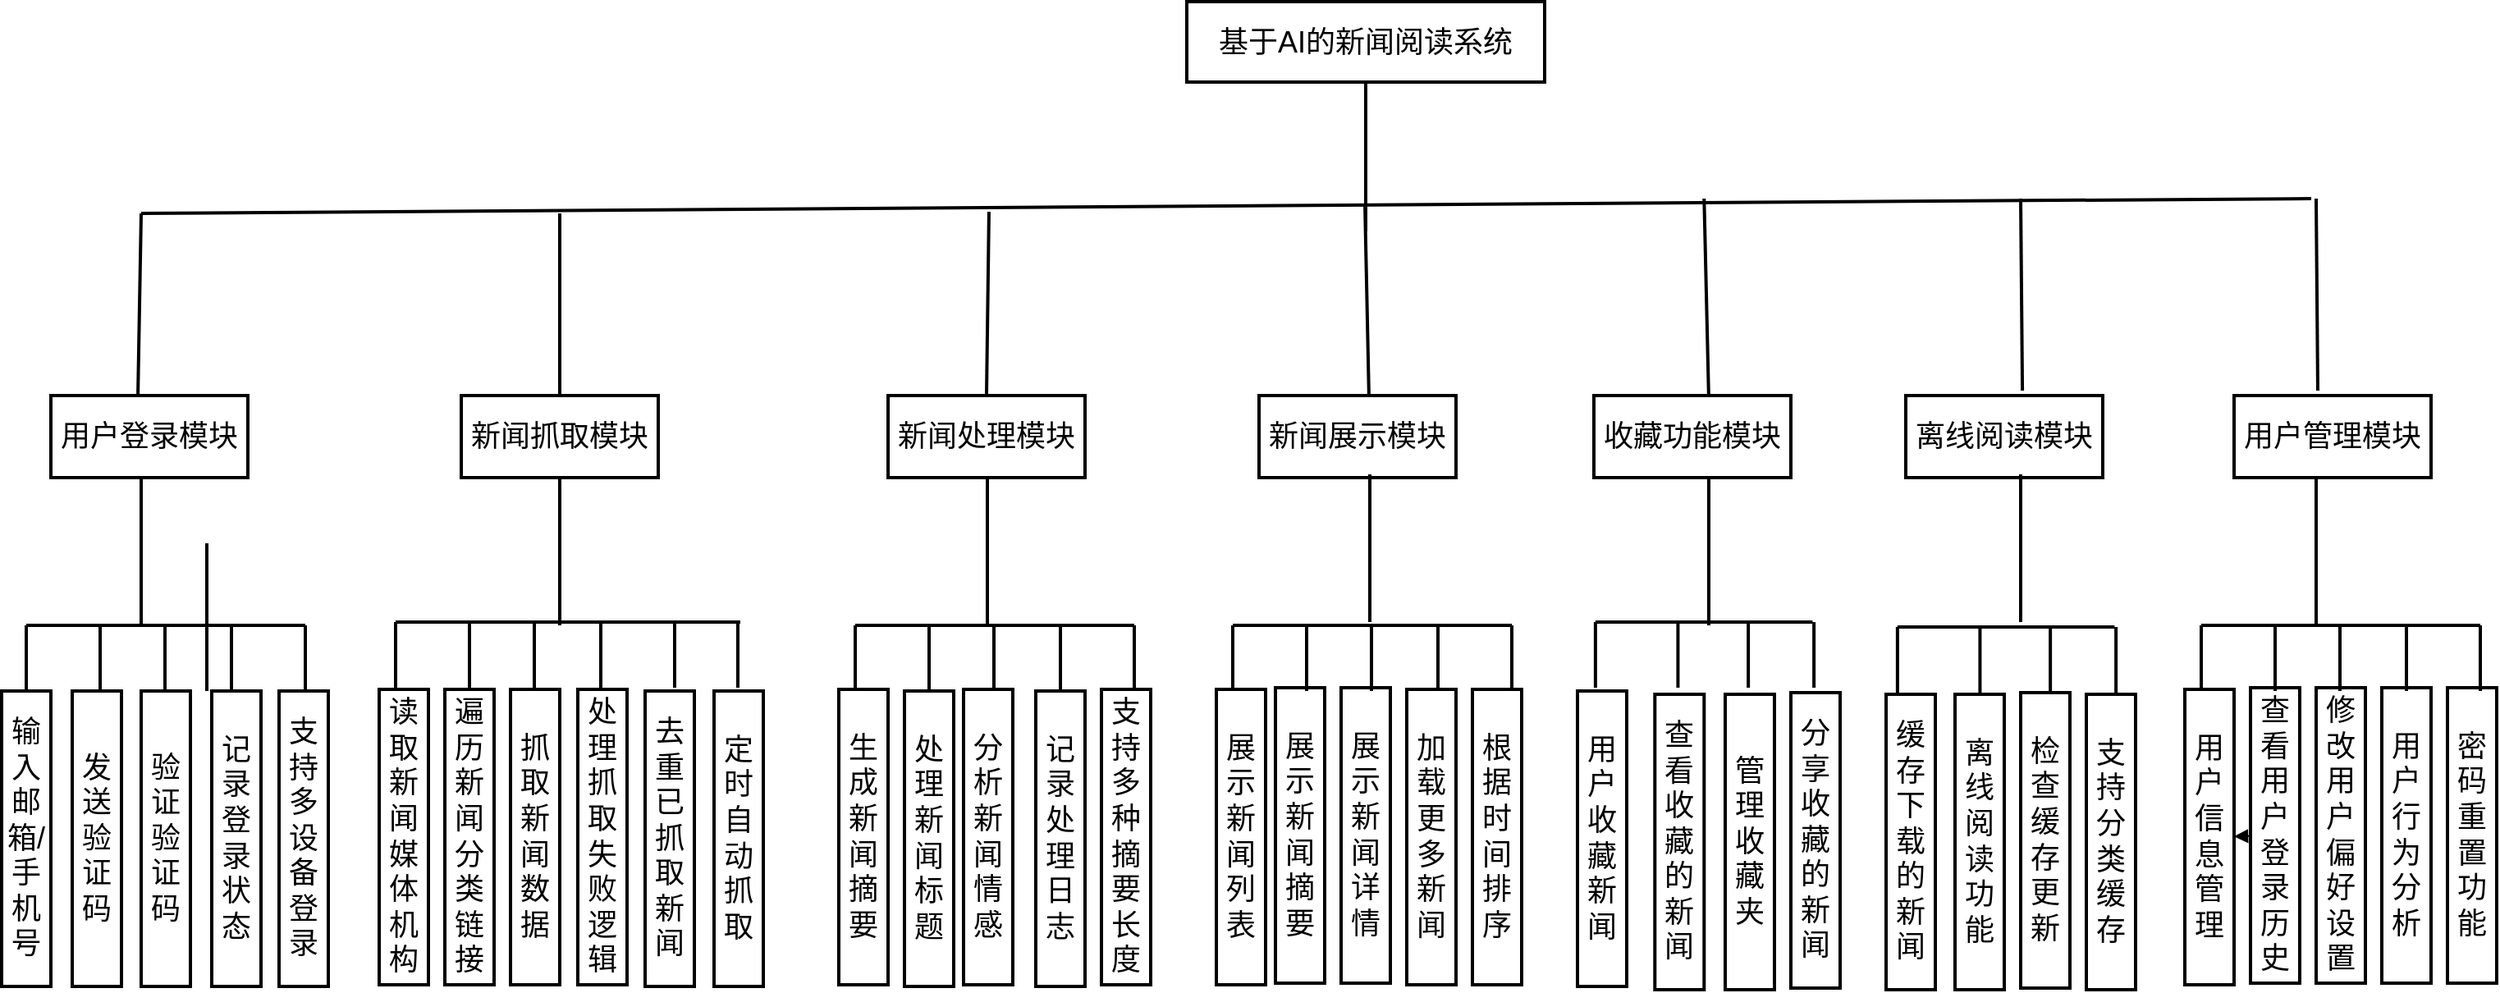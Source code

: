 <mxfile version="24.8.1">
  <diagram name="第 1 页" id="43VYzlZSkX1IuaWU_49L">
    <mxGraphModel dx="224" dy="786" grid="1" gridSize="10" guides="1" tooltips="1" connect="1" arrows="1" fold="1" page="1" pageScale="1" pageWidth="827" pageHeight="1169" math="0" shadow="0">
      <root>
        <mxCell id="0" />
        <mxCell id="1" parent="0" />
        <mxCell id="DM5w8q3Z3NjIa76FlsDQ-416" value="用户登录模块" style="whiteSpace=wrap;strokeWidth=2;fontSize=18;" vertex="1" parent="1">
          <mxGeometry x="920" y="400" width="120" height="50" as="geometry" />
        </mxCell>
        <mxCell id="DM5w8q3Z3NjIa76FlsDQ-417" value="新闻抓取模块" style="whiteSpace=wrap;strokeWidth=2;fontSize=18;" vertex="1" parent="1">
          <mxGeometry x="1170" y="400" width="120" height="50" as="geometry" />
        </mxCell>
        <mxCell id="DM5w8q3Z3NjIa76FlsDQ-418" value="新闻处理模块" style="whiteSpace=wrap;strokeWidth=2;fontSize=18;" vertex="1" parent="1">
          <mxGeometry x="1430" y="400" width="120" height="50" as="geometry" />
        </mxCell>
        <mxCell id="DM5w8q3Z3NjIa76FlsDQ-419" value="新闻展示模块" style="whiteSpace=wrap;strokeWidth=2;fontSize=18;" vertex="1" parent="1">
          <mxGeometry x="1656" y="400" width="120" height="50" as="geometry" />
        </mxCell>
        <mxCell id="DM5w8q3Z3NjIa76FlsDQ-420" value="收藏功能模块" style="whiteSpace=wrap;strokeWidth=2;fontSize=18;" vertex="1" parent="1">
          <mxGeometry x="1860" y="400" width="120" height="50" as="geometry" />
        </mxCell>
        <mxCell id="DM5w8q3Z3NjIa76FlsDQ-421" value="离线阅读模块" style="whiteSpace=wrap;strokeWidth=2;fontSize=18;" vertex="1" parent="1">
          <mxGeometry x="2050.0" y="400" width="120" height="50" as="geometry" />
        </mxCell>
        <mxCell id="DM5w8q3Z3NjIa76FlsDQ-422" value="用户管理模块" style="whiteSpace=wrap;strokeWidth=2;fontSize=18;" vertex="1" parent="1">
          <mxGeometry x="2250.0" y="400" width="120" height="50" as="geometry" />
        </mxCell>
        <mxCell id="DM5w8q3Z3NjIa76FlsDQ-423" value="输入邮箱/手机号" style="whiteSpace=wrap;strokeWidth=2;fontSize=18;" vertex="1" parent="1">
          <mxGeometry x="890" y="580" width="30" height="180" as="geometry" />
        </mxCell>
        <mxCell id="DM5w8q3Z3NjIa76FlsDQ-424" value="发送验证码" style="whiteSpace=wrap;strokeWidth=2;fontSize=18;" vertex="1" parent="1">
          <mxGeometry x="933" y="580" width="30" height="180" as="geometry" />
        </mxCell>
        <mxCell id="DM5w8q3Z3NjIa76FlsDQ-425" value="验证验证码" style="whiteSpace=wrap;strokeWidth=2;fontSize=18;" vertex="1" parent="1">
          <mxGeometry x="975" y="580" width="30" height="180" as="geometry" />
        </mxCell>
        <mxCell id="DM5w8q3Z3NjIa76FlsDQ-426" value="记录登录状态" style="whiteSpace=wrap;strokeWidth=2;fontSize=18;" vertex="1" parent="1">
          <mxGeometry x="1018" y="580" width="30" height="180" as="geometry" />
        </mxCell>
        <mxCell id="DM5w8q3Z3NjIa76FlsDQ-427" value="支持多设备登录" style="whiteSpace=wrap;strokeWidth=2;fontSize=18;" vertex="1" parent="1">
          <mxGeometry x="1059" y="580" width="30" height="180" as="geometry" />
        </mxCell>
        <mxCell id="DM5w8q3Z3NjIa76FlsDQ-428" value="读取新闻媒体机构" style="whiteSpace=wrap;strokeWidth=2;fontSize=18;" vertex="1" parent="1">
          <mxGeometry x="1120" y="579" width="30" height="180" as="geometry" />
        </mxCell>
        <mxCell id="DM5w8q3Z3NjIa76FlsDQ-429" value="遍历新闻分类链接" style="whiteSpace=wrap;strokeWidth=2;fontSize=18;" vertex="1" parent="1">
          <mxGeometry x="1160" y="579" width="30" height="180" as="geometry" />
        </mxCell>
        <mxCell id="DM5w8q3Z3NjIa76FlsDQ-430" value="抓取新闻数据" style="whiteSpace=wrap;strokeWidth=2;fontSize=18;" vertex="1" parent="1">
          <mxGeometry x="1200" y="579" width="30" height="180" as="geometry" />
        </mxCell>
        <mxCell id="DM5w8q3Z3NjIa76FlsDQ-431" value="处理抓取失败逻辑" style="whiteSpace=wrap;strokeWidth=2;fontSize=18;" vertex="1" parent="1">
          <mxGeometry x="1241" y="579" width="30" height="180" as="geometry" />
        </mxCell>
        <mxCell id="DM5w8q3Z3NjIa76FlsDQ-432" value="去重已抓取新闻" style="whiteSpace=wrap;strokeWidth=2;fontSize=18;" vertex="1" parent="1">
          <mxGeometry x="1282" y="580" width="30" height="180" as="geometry" />
        </mxCell>
        <mxCell id="DM5w8q3Z3NjIa76FlsDQ-433" value="定时自动抓取" style="whiteSpace=wrap;strokeWidth=2;fontSize=18;" vertex="1" parent="1">
          <mxGeometry x="1324" y="580" width="30" height="180" as="geometry" />
        </mxCell>
        <mxCell id="DM5w8q3Z3NjIa76FlsDQ-434" value="生成新闻摘要" style="whiteSpace=wrap;strokeWidth=2;fontSize=18;" vertex="1" parent="1">
          <mxGeometry x="1400" y="579" width="30" height="180" as="geometry" />
        </mxCell>
        <mxCell id="DM5w8q3Z3NjIa76FlsDQ-435" value="处理新闻标题" style="whiteSpace=wrap;strokeWidth=2;fontSize=18;" vertex="1" parent="1">
          <mxGeometry x="1440" y="580" width="30" height="180" as="geometry" />
        </mxCell>
        <mxCell id="DM5w8q3Z3NjIa76FlsDQ-436" value="分析新闻情感" style="whiteSpace=wrap;strokeWidth=2;fontSize=18;" vertex="1" parent="1">
          <mxGeometry x="1476" y="579" width="30" height="180" as="geometry" />
        </mxCell>
        <mxCell id="DM5w8q3Z3NjIa76FlsDQ-437" value="记录处理日志" style="whiteSpace=wrap;strokeWidth=2;fontSize=18;" vertex="1" parent="1">
          <mxGeometry x="1520" y="580" width="30" height="180" as="geometry" />
        </mxCell>
        <mxCell id="DM5w8q3Z3NjIa76FlsDQ-438" value="支持多种摘要长度" style="whiteSpace=wrap;strokeWidth=2;fontSize=18;" vertex="1" parent="1">
          <mxGeometry x="1560" y="579" width="30" height="180" as="geometry" />
        </mxCell>
        <mxCell id="DM5w8q3Z3NjIa76FlsDQ-439" value="展示新闻列表" style="whiteSpace=wrap;strokeWidth=2;fontSize=18;" vertex="1" parent="1">
          <mxGeometry x="1630" y="579" width="30" height="180" as="geometry" />
        </mxCell>
        <mxCell id="DM5w8q3Z3NjIa76FlsDQ-440" value="展示新闻摘要" style="whiteSpace=wrap;strokeWidth=2;fontSize=18;" vertex="1" parent="1">
          <mxGeometry x="1666" y="578" width="30" height="180" as="geometry" />
        </mxCell>
        <mxCell id="DM5w8q3Z3NjIa76FlsDQ-441" value="展示新闻详情" style="whiteSpace=wrap;strokeWidth=2;fontSize=18;" vertex="1" parent="1">
          <mxGeometry x="1706" y="578" width="30" height="180" as="geometry" />
        </mxCell>
        <mxCell id="DM5w8q3Z3NjIa76FlsDQ-442" value="加载更多新闻" style="whiteSpace=wrap;strokeWidth=2;fontSize=18;" vertex="1" parent="1">
          <mxGeometry x="1746" y="579" width="30" height="180" as="geometry" />
        </mxCell>
        <mxCell id="DM5w8q3Z3NjIa76FlsDQ-443" value="根据时间排序" style="whiteSpace=wrap;strokeWidth=2;fontSize=18;" vertex="1" parent="1">
          <mxGeometry x="1786" y="579" width="30" height="180" as="geometry" />
        </mxCell>
        <mxCell id="DM5w8q3Z3NjIa76FlsDQ-444" value="用户收藏新闻" style="whiteSpace=wrap;strokeWidth=2;fontSize=18;" vertex="1" parent="1">
          <mxGeometry x="1850" y="580" width="30" height="180" as="geometry" />
        </mxCell>
        <mxCell id="DM5w8q3Z3NjIa76FlsDQ-445" value="查看收藏的新闻" style="whiteSpace=wrap;strokeWidth=2;fontSize=18;" vertex="1" parent="1">
          <mxGeometry x="1897.15" y="582" width="30" height="180" as="geometry" />
        </mxCell>
        <mxCell id="DM5w8q3Z3NjIa76FlsDQ-446" value="管理收藏夹" style="whiteSpace=wrap;strokeWidth=2;fontSize=18;" vertex="1" parent="1">
          <mxGeometry x="1940.0" y="582" width="30" height="180" as="geometry" />
        </mxCell>
        <mxCell id="DM5w8q3Z3NjIa76FlsDQ-447" value="分享收藏的新闻" style="whiteSpace=wrap;strokeWidth=2;fontSize=18;" vertex="1" parent="1">
          <mxGeometry x="1980.0" y="581" width="30" height="180" as="geometry" />
        </mxCell>
        <mxCell id="DM5w8q3Z3NjIa76FlsDQ-448" value="缓存下载的新闻" style="whiteSpace=wrap;strokeWidth=2;fontSize=18;" vertex="1" parent="1">
          <mxGeometry x="2038.0" y="582" width="30" height="180" as="geometry" />
        </mxCell>
        <mxCell id="DM5w8q3Z3NjIa76FlsDQ-449" value="离线阅读功能" style="whiteSpace=wrap;strokeWidth=2;fontSize=18;" vertex="1" parent="1">
          <mxGeometry x="2080.0" y="582" width="30" height="180" as="geometry" />
        </mxCell>
        <mxCell id="DM5w8q3Z3NjIa76FlsDQ-450" value="检查缓存更新" style="whiteSpace=wrap;strokeWidth=2;fontSize=18;" vertex="1" parent="1">
          <mxGeometry x="2120.0" y="581" width="30" height="180" as="geometry" />
        </mxCell>
        <mxCell id="DM5w8q3Z3NjIa76FlsDQ-451" value="支持分类缓存" style="whiteSpace=wrap;strokeWidth=2;fontSize=18;" vertex="1" parent="1">
          <mxGeometry x="2160.0" y="582" width="30" height="180" as="geometry" />
        </mxCell>
        <mxCell id="DM5w8q3Z3NjIa76FlsDQ-452" value="用户信息管理" style="whiteSpace=wrap;strokeWidth=2;fontSize=18;" vertex="1" parent="1">
          <mxGeometry x="2220.0" y="579" width="30" height="180" as="geometry" />
        </mxCell>
        <mxCell id="DM5w8q3Z3NjIa76FlsDQ-454" value="修改用户偏好设置" style="whiteSpace=wrap;strokeWidth=2;fontSize=18;" vertex="1" parent="1">
          <mxGeometry x="2300.0" y="578" width="30" height="180" as="geometry" />
        </mxCell>
        <mxCell id="DM5w8q3Z3NjIa76FlsDQ-455" value="用户行为分析" style="whiteSpace=wrap;strokeWidth=2;fontSize=18;" vertex="1" parent="1">
          <mxGeometry x="2340.0" y="578" width="30" height="180" as="geometry" />
        </mxCell>
        <mxCell id="DM5w8q3Z3NjIa76FlsDQ-456" value="密码重置功能" style="whiteSpace=wrap;strokeWidth=2;fontSize=18;" vertex="1" parent="1">
          <mxGeometry x="2380.0" y="578" width="30" height="180" as="geometry" />
        </mxCell>
        <mxCell id="DM5w8q3Z3NjIa76FlsDQ-486" value="" style="curved=1;startArrow=none;endArrow=block;rounded=0;fontSize=18;" edge="1" parent="1" source="DM5w8q3Z3NjIa76FlsDQ-453" target="DM5w8q3Z3NjIa76FlsDQ-452">
          <mxGeometry relative="1" as="geometry" />
        </mxCell>
        <mxCell id="DM5w8q3Z3NjIa76FlsDQ-453" value="查看用户登录历史" style="whiteSpace=wrap;strokeWidth=2;fontSize=18;" vertex="1" parent="1">
          <mxGeometry x="2260.0" y="578" width="30" height="180" as="geometry" />
        </mxCell>
        <mxCell id="DM5w8q3Z3NjIa76FlsDQ-504" value="" style="group" vertex="1" connectable="0" parent="1">
          <mxGeometry x="1612" y="160" width="218" height="99" as="geometry" />
        </mxCell>
        <mxCell id="DM5w8q3Z3NjIa76FlsDQ-581" style="edgeStyle=orthogonalEdgeStyle;rounded=0;orthogonalLoop=1;jettySize=auto;html=1;strokeWidth=2;endArrow=none;endFill=0;" edge="1" parent="DM5w8q3Z3NjIa76FlsDQ-504" source="DM5w8q3Z3NjIa76FlsDQ-415">
          <mxGeometry relative="1" as="geometry">
            <mxPoint x="109" y="140" as="targetPoint" />
          </mxGeometry>
        </mxCell>
        <mxCell id="DM5w8q3Z3NjIa76FlsDQ-415" value="基于AI的新闻阅读系统" style="whiteSpace=wrap;strokeWidth=2;fontSize=18;" vertex="1" parent="DM5w8q3Z3NjIa76FlsDQ-504">
          <mxGeometry width="218" height="49" as="geometry" />
        </mxCell>
        <mxCell id="DM5w8q3Z3NjIa76FlsDQ-520" value="" style="group" vertex="1" connectable="0" parent="1">
          <mxGeometry x="905" y="540" width="170" height="40" as="geometry" />
        </mxCell>
        <mxCell id="DM5w8q3Z3NjIa76FlsDQ-505" value="" style="endArrow=none;html=1;rounded=0;strokeWidth=2;" edge="1" parent="DM5w8q3Z3NjIa76FlsDQ-520">
          <mxGeometry width="50" height="50" relative="1" as="geometry">
            <mxPoint as="sourcePoint" />
            <mxPoint x="170" as="targetPoint" />
          </mxGeometry>
        </mxCell>
        <mxCell id="DM5w8q3Z3NjIa76FlsDQ-506" value="" style="endArrow=none;html=1;rounded=0;strokeWidth=2;" edge="1" parent="DM5w8q3Z3NjIa76FlsDQ-520">
          <mxGeometry width="50" height="50" relative="1" as="geometry">
            <mxPoint y="40" as="sourcePoint" />
            <mxPoint as="targetPoint" />
          </mxGeometry>
        </mxCell>
        <mxCell id="DM5w8q3Z3NjIa76FlsDQ-507" value="" style="endArrow=none;html=1;rounded=0;strokeWidth=2;" edge="1" parent="DM5w8q3Z3NjIa76FlsDQ-520">
          <mxGeometry width="50" height="50" relative="1" as="geometry">
            <mxPoint x="170" y="40" as="sourcePoint" />
            <mxPoint x="170" as="targetPoint" />
          </mxGeometry>
        </mxCell>
        <mxCell id="DM5w8q3Z3NjIa76FlsDQ-509" value="" style="endArrow=none;html=1;rounded=0;strokeWidth=2;" edge="1" parent="DM5w8q3Z3NjIa76FlsDQ-520">
          <mxGeometry width="50" height="50" relative="1" as="geometry">
            <mxPoint x="45" y="40" as="sourcePoint" />
            <mxPoint x="45" as="targetPoint" />
          </mxGeometry>
        </mxCell>
        <mxCell id="DM5w8q3Z3NjIa76FlsDQ-517" value="" style="endArrow=none;html=1;rounded=0;strokeWidth=2;" edge="1" parent="DM5w8q3Z3NjIa76FlsDQ-520">
          <mxGeometry width="50" height="50" relative="1" as="geometry">
            <mxPoint x="125" y="40" as="sourcePoint" />
            <mxPoint x="125" as="targetPoint" />
          </mxGeometry>
        </mxCell>
        <mxCell id="DM5w8q3Z3NjIa76FlsDQ-516" value="" style="endArrow=none;html=1;rounded=0;strokeWidth=2;" edge="1" parent="DM5w8q3Z3NjIa76FlsDQ-520">
          <mxGeometry width="50" height="50" relative="1" as="geometry">
            <mxPoint x="84.5" y="40" as="sourcePoint" />
            <mxPoint x="84.5" as="targetPoint" />
          </mxGeometry>
        </mxCell>
        <mxCell id="DM5w8q3Z3NjIa76FlsDQ-521" value="" style="group" vertex="1" connectable="0" parent="1">
          <mxGeometry x="1410" y="540" width="170" height="40" as="geometry" />
        </mxCell>
        <mxCell id="DM5w8q3Z3NjIa76FlsDQ-522" value="" style="endArrow=none;html=1;rounded=0;strokeWidth=2;" edge="1" parent="DM5w8q3Z3NjIa76FlsDQ-521">
          <mxGeometry width="50" height="50" relative="1" as="geometry">
            <mxPoint as="sourcePoint" />
            <mxPoint x="170" as="targetPoint" />
          </mxGeometry>
        </mxCell>
        <mxCell id="DM5w8q3Z3NjIa76FlsDQ-523" value="" style="endArrow=none;html=1;rounded=0;strokeWidth=2;" edge="1" parent="DM5w8q3Z3NjIa76FlsDQ-521">
          <mxGeometry width="50" height="50" relative="1" as="geometry">
            <mxPoint y="40" as="sourcePoint" />
            <mxPoint as="targetPoint" />
          </mxGeometry>
        </mxCell>
        <mxCell id="DM5w8q3Z3NjIa76FlsDQ-524" value="" style="endArrow=none;html=1;rounded=0;strokeWidth=2;" edge="1" parent="DM5w8q3Z3NjIa76FlsDQ-521">
          <mxGeometry width="50" height="50" relative="1" as="geometry">
            <mxPoint x="170" y="40" as="sourcePoint" />
            <mxPoint x="170" as="targetPoint" />
          </mxGeometry>
        </mxCell>
        <mxCell id="DM5w8q3Z3NjIa76FlsDQ-525" value="" style="endArrow=none;html=1;rounded=0;strokeWidth=2;" edge="1" parent="DM5w8q3Z3NjIa76FlsDQ-521">
          <mxGeometry width="50" height="50" relative="1" as="geometry">
            <mxPoint x="45" y="40" as="sourcePoint" />
            <mxPoint x="45" as="targetPoint" />
          </mxGeometry>
        </mxCell>
        <mxCell id="DM5w8q3Z3NjIa76FlsDQ-526" value="" style="endArrow=none;html=1;rounded=0;strokeWidth=2;" edge="1" parent="DM5w8q3Z3NjIa76FlsDQ-521">
          <mxGeometry width="50" height="50" relative="1" as="geometry">
            <mxPoint x="125" y="40" as="sourcePoint" />
            <mxPoint x="125" as="targetPoint" />
          </mxGeometry>
        </mxCell>
        <mxCell id="DM5w8q3Z3NjIa76FlsDQ-527" value="" style="endArrow=none;html=1;rounded=0;strokeWidth=2;" edge="1" parent="DM5w8q3Z3NjIa76FlsDQ-521">
          <mxGeometry width="50" height="50" relative="1" as="geometry">
            <mxPoint x="84.5" y="40" as="sourcePoint" />
            <mxPoint x="84.5" as="targetPoint" />
          </mxGeometry>
        </mxCell>
        <mxCell id="DM5w8q3Z3NjIa76FlsDQ-536" value="" style="group" vertex="1" connectable="0" parent="1">
          <mxGeometry x="1130" y="538" width="210" height="40" as="geometry" />
        </mxCell>
        <mxCell id="DM5w8q3Z3NjIa76FlsDQ-529" value="" style="endArrow=none;html=1;rounded=0;strokeWidth=2;" edge="1" parent="DM5w8q3Z3NjIa76FlsDQ-536">
          <mxGeometry width="50" height="50" relative="1" as="geometry">
            <mxPoint as="sourcePoint" />
            <mxPoint x="210" as="targetPoint" />
          </mxGeometry>
        </mxCell>
        <mxCell id="DM5w8q3Z3NjIa76FlsDQ-530" value="" style="endArrow=none;html=1;rounded=0;strokeWidth=2;" edge="1" parent="DM5w8q3Z3NjIa76FlsDQ-536">
          <mxGeometry width="50" height="50" relative="1" as="geometry">
            <mxPoint y="40" as="sourcePoint" />
            <mxPoint as="targetPoint" />
          </mxGeometry>
        </mxCell>
        <mxCell id="DM5w8q3Z3NjIa76FlsDQ-531" value="" style="endArrow=none;html=1;rounded=0;strokeWidth=2;" edge="1" parent="DM5w8q3Z3NjIa76FlsDQ-536">
          <mxGeometry width="50" height="50" relative="1" as="geometry">
            <mxPoint x="170" y="40" as="sourcePoint" />
            <mxPoint x="170" as="targetPoint" />
          </mxGeometry>
        </mxCell>
        <mxCell id="DM5w8q3Z3NjIa76FlsDQ-532" value="" style="endArrow=none;html=1;rounded=0;strokeWidth=2;" edge="1" parent="DM5w8q3Z3NjIa76FlsDQ-536">
          <mxGeometry width="50" height="50" relative="1" as="geometry">
            <mxPoint x="45" y="40" as="sourcePoint" />
            <mxPoint x="45" as="targetPoint" />
          </mxGeometry>
        </mxCell>
        <mxCell id="DM5w8q3Z3NjIa76FlsDQ-533" value="" style="endArrow=none;html=1;rounded=0;strokeWidth=2;" edge="1" parent="DM5w8q3Z3NjIa76FlsDQ-536">
          <mxGeometry width="50" height="50" relative="1" as="geometry">
            <mxPoint x="125" y="40" as="sourcePoint" />
            <mxPoint x="125" as="targetPoint" />
          </mxGeometry>
        </mxCell>
        <mxCell id="DM5w8q3Z3NjIa76FlsDQ-534" value="" style="endArrow=none;html=1;rounded=0;strokeWidth=2;" edge="1" parent="DM5w8q3Z3NjIa76FlsDQ-536">
          <mxGeometry width="50" height="50" relative="1" as="geometry">
            <mxPoint x="84.5" y="40" as="sourcePoint" />
            <mxPoint x="84.5" as="targetPoint" />
          </mxGeometry>
        </mxCell>
        <mxCell id="DM5w8q3Z3NjIa76FlsDQ-535" value="" style="endArrow=none;html=1;rounded=0;strokeWidth=2;" edge="1" parent="DM5w8q3Z3NjIa76FlsDQ-536">
          <mxGeometry width="50" height="50" relative="1" as="geometry">
            <mxPoint x="208.5" y="40" as="sourcePoint" />
            <mxPoint x="208.5" as="targetPoint" />
          </mxGeometry>
        </mxCell>
        <mxCell id="DM5w8q3Z3NjIa76FlsDQ-545" value="" style="group" vertex="1" connectable="0" parent="1">
          <mxGeometry x="1640" y="540" width="170" height="40" as="geometry" />
        </mxCell>
        <mxCell id="DM5w8q3Z3NjIa76FlsDQ-546" value="" style="endArrow=none;html=1;rounded=0;strokeWidth=2;" edge="1" parent="DM5w8q3Z3NjIa76FlsDQ-545">
          <mxGeometry width="50" height="50" relative="1" as="geometry">
            <mxPoint as="sourcePoint" />
            <mxPoint x="170" as="targetPoint" />
          </mxGeometry>
        </mxCell>
        <mxCell id="DM5w8q3Z3NjIa76FlsDQ-547" value="" style="endArrow=none;html=1;rounded=0;strokeWidth=2;" edge="1" parent="DM5w8q3Z3NjIa76FlsDQ-545">
          <mxGeometry width="50" height="50" relative="1" as="geometry">
            <mxPoint y="40" as="sourcePoint" />
            <mxPoint as="targetPoint" />
          </mxGeometry>
        </mxCell>
        <mxCell id="DM5w8q3Z3NjIa76FlsDQ-548" value="" style="endArrow=none;html=1;rounded=0;strokeWidth=2;" edge="1" parent="DM5w8q3Z3NjIa76FlsDQ-545">
          <mxGeometry width="50" height="50" relative="1" as="geometry">
            <mxPoint x="170" y="40" as="sourcePoint" />
            <mxPoint x="170" as="targetPoint" />
          </mxGeometry>
        </mxCell>
        <mxCell id="DM5w8q3Z3NjIa76FlsDQ-549" value="" style="endArrow=none;html=1;rounded=0;strokeWidth=2;" edge="1" parent="DM5w8q3Z3NjIa76FlsDQ-545">
          <mxGeometry width="50" height="50" relative="1" as="geometry">
            <mxPoint x="45" y="40" as="sourcePoint" />
            <mxPoint x="45" as="targetPoint" />
          </mxGeometry>
        </mxCell>
        <mxCell id="DM5w8q3Z3NjIa76FlsDQ-550" value="" style="endArrow=none;html=1;rounded=0;strokeWidth=2;" edge="1" parent="DM5w8q3Z3NjIa76FlsDQ-545">
          <mxGeometry width="50" height="50" relative="1" as="geometry">
            <mxPoint x="125" y="40" as="sourcePoint" />
            <mxPoint x="125" as="targetPoint" />
          </mxGeometry>
        </mxCell>
        <mxCell id="DM5w8q3Z3NjIa76FlsDQ-551" value="" style="endArrow=none;html=1;rounded=0;strokeWidth=2;" edge="1" parent="DM5w8q3Z3NjIa76FlsDQ-545">
          <mxGeometry width="50" height="50" relative="1" as="geometry">
            <mxPoint x="84.5" y="40" as="sourcePoint" />
            <mxPoint x="84.5" as="targetPoint" />
          </mxGeometry>
        </mxCell>
        <mxCell id="DM5w8q3Z3NjIa76FlsDQ-538" value="" style="endArrow=none;html=1;rounded=0;strokeWidth=2;" edge="1" parent="1">
          <mxGeometry width="50" height="50" relative="1" as="geometry">
            <mxPoint x="1860.94" y="538" as="sourcePoint" />
            <mxPoint x="1993.19" y="538" as="targetPoint" />
          </mxGeometry>
        </mxCell>
        <mxCell id="DM5w8q3Z3NjIa76FlsDQ-539" value="" style="endArrow=none;html=1;rounded=0;strokeWidth=2;" edge="1" parent="1">
          <mxGeometry width="50" height="50" relative="1" as="geometry">
            <mxPoint x="1860.94" y="578" as="sourcePoint" />
            <mxPoint x="1860.94" y="538" as="targetPoint" />
          </mxGeometry>
        </mxCell>
        <mxCell id="DM5w8q3Z3NjIa76FlsDQ-541" value="" style="endArrow=none;html=1;rounded=0;strokeWidth=2;" edge="1" parent="1">
          <mxGeometry width="50" height="50" relative="1" as="geometry">
            <mxPoint x="1911.21" y="578" as="sourcePoint" />
            <mxPoint x="1911.21" y="538" as="targetPoint" />
          </mxGeometry>
        </mxCell>
        <mxCell id="DM5w8q3Z3NjIa76FlsDQ-542" value="" style="endArrow=none;html=1;rounded=0;strokeWidth=2;" edge="1" parent="1">
          <mxGeometry width="50" height="50" relative="1" as="geometry">
            <mxPoint x="1994.06" y="578" as="sourcePoint" />
            <mxPoint x="1994.06" y="538" as="targetPoint" />
          </mxGeometry>
        </mxCell>
        <mxCell id="DM5w8q3Z3NjIa76FlsDQ-543" value="" style="endArrow=none;html=1;rounded=0;strokeWidth=2;" edge="1" parent="1">
          <mxGeometry width="50" height="50" relative="1" as="geometry">
            <mxPoint x="1954.06" y="578" as="sourcePoint" />
            <mxPoint x="1954.06" y="538" as="targetPoint" />
          </mxGeometry>
        </mxCell>
        <mxCell id="DM5w8q3Z3NjIa76FlsDQ-566" value="" style="endArrow=none;html=1;rounded=0;strokeWidth=2;" edge="1" parent="1">
          <mxGeometry width="50" height="50" relative="1" as="geometry">
            <mxPoint x="2044.94" y="541" as="sourcePoint" />
            <mxPoint x="2177.19" y="541" as="targetPoint" />
          </mxGeometry>
        </mxCell>
        <mxCell id="DM5w8q3Z3NjIa76FlsDQ-567" value="" style="endArrow=none;html=1;rounded=0;strokeWidth=2;" edge="1" parent="1">
          <mxGeometry width="50" height="50" relative="1" as="geometry">
            <mxPoint x="2044.94" y="581" as="sourcePoint" />
            <mxPoint x="2044.94" y="541" as="targetPoint" />
          </mxGeometry>
        </mxCell>
        <mxCell id="DM5w8q3Z3NjIa76FlsDQ-568" value="" style="endArrow=none;html=1;rounded=0;strokeWidth=2;" edge="1" parent="1">
          <mxGeometry width="50" height="50" relative="1" as="geometry">
            <mxPoint x="2095.21" y="581" as="sourcePoint" />
            <mxPoint x="2095.21" y="541" as="targetPoint" />
          </mxGeometry>
        </mxCell>
        <mxCell id="DM5w8q3Z3NjIa76FlsDQ-569" value="" style="endArrow=none;html=1;rounded=0;strokeWidth=2;" edge="1" parent="1">
          <mxGeometry width="50" height="50" relative="1" as="geometry">
            <mxPoint x="2178.06" y="581" as="sourcePoint" />
            <mxPoint x="2178.06" y="541" as="targetPoint" />
          </mxGeometry>
        </mxCell>
        <mxCell id="DM5w8q3Z3NjIa76FlsDQ-570" value="" style="endArrow=none;html=1;rounded=0;strokeWidth=2;" edge="1" parent="1">
          <mxGeometry width="50" height="50" relative="1" as="geometry">
            <mxPoint x="2138.06" y="581" as="sourcePoint" />
            <mxPoint x="2138.06" y="541" as="targetPoint" />
          </mxGeometry>
        </mxCell>
        <mxCell id="DM5w8q3Z3NjIa76FlsDQ-571" value="" style="group" vertex="1" connectable="0" parent="1">
          <mxGeometry x="2230" y="540" width="170" height="40" as="geometry" />
        </mxCell>
        <mxCell id="DM5w8q3Z3NjIa76FlsDQ-572" value="" style="endArrow=none;html=1;rounded=0;strokeWidth=2;" edge="1" parent="DM5w8q3Z3NjIa76FlsDQ-571">
          <mxGeometry width="50" height="50" relative="1" as="geometry">
            <mxPoint as="sourcePoint" />
            <mxPoint x="170" as="targetPoint" />
          </mxGeometry>
        </mxCell>
        <mxCell id="DM5w8q3Z3NjIa76FlsDQ-573" value="" style="endArrow=none;html=1;rounded=0;strokeWidth=2;" edge="1" parent="DM5w8q3Z3NjIa76FlsDQ-571">
          <mxGeometry width="50" height="50" relative="1" as="geometry">
            <mxPoint y="40" as="sourcePoint" />
            <mxPoint as="targetPoint" />
          </mxGeometry>
        </mxCell>
        <mxCell id="DM5w8q3Z3NjIa76FlsDQ-574" value="" style="endArrow=none;html=1;rounded=0;strokeWidth=2;" edge="1" parent="DM5w8q3Z3NjIa76FlsDQ-571">
          <mxGeometry width="50" height="50" relative="1" as="geometry">
            <mxPoint x="170" y="40" as="sourcePoint" />
            <mxPoint x="170" as="targetPoint" />
          </mxGeometry>
        </mxCell>
        <mxCell id="DM5w8q3Z3NjIa76FlsDQ-575" value="" style="endArrow=none;html=1;rounded=0;strokeWidth=2;" edge="1" parent="DM5w8q3Z3NjIa76FlsDQ-571">
          <mxGeometry width="50" height="50" relative="1" as="geometry">
            <mxPoint x="45" y="40" as="sourcePoint" />
            <mxPoint x="45" as="targetPoint" />
          </mxGeometry>
        </mxCell>
        <mxCell id="DM5w8q3Z3NjIa76FlsDQ-576" value="" style="endArrow=none;html=1;rounded=0;strokeWidth=2;" edge="1" parent="DM5w8q3Z3NjIa76FlsDQ-571">
          <mxGeometry width="50" height="50" relative="1" as="geometry">
            <mxPoint x="125" y="40" as="sourcePoint" />
            <mxPoint x="125" as="targetPoint" />
          </mxGeometry>
        </mxCell>
        <mxCell id="DM5w8q3Z3NjIa76FlsDQ-577" value="" style="endArrow=none;html=1;rounded=0;strokeWidth=2;" edge="1" parent="DM5w8q3Z3NjIa76FlsDQ-571">
          <mxGeometry width="50" height="50" relative="1" as="geometry">
            <mxPoint x="84.5" y="40" as="sourcePoint" />
            <mxPoint x="84.5" as="targetPoint" />
          </mxGeometry>
        </mxCell>
        <mxCell id="DM5w8q3Z3NjIa76FlsDQ-553" value="" style="endArrow=none;html=1;rounded=0;strokeWidth=2;" edge="1" parent="1">
          <mxGeometry width="50" height="50" relative="1" as="geometry">
            <mxPoint x="975" y="289" as="sourcePoint" />
            <mxPoint x="2297" y="280" as="targetPoint" />
          </mxGeometry>
        </mxCell>
        <mxCell id="DM5w8q3Z3NjIa76FlsDQ-554" value="" style="endArrow=none;html=1;rounded=0;strokeWidth=2;exitX=0.442;exitY=-0.02;exitDx=0;exitDy=0;exitPerimeter=0;" edge="1" parent="1" source="DM5w8q3Z3NjIa76FlsDQ-416">
          <mxGeometry width="50" height="50" relative="1" as="geometry">
            <mxPoint x="975" y="329" as="sourcePoint" />
            <mxPoint x="975" y="289" as="targetPoint" />
          </mxGeometry>
        </mxCell>
        <mxCell id="DM5w8q3Z3NjIa76FlsDQ-555" value="" style="endArrow=none;html=1;rounded=0;strokeWidth=2;exitX=0.5;exitY=0;exitDx=0;exitDy=0;" edge="1" parent="1" source="DM5w8q3Z3NjIa76FlsDQ-417">
          <mxGeometry width="50" height="50" relative="1" as="geometry">
            <mxPoint x="1230" y="329" as="sourcePoint" />
            <mxPoint x="1230" y="289" as="targetPoint" />
            <Array as="points">
              <mxPoint x="1230" y="350" />
            </Array>
          </mxGeometry>
        </mxCell>
        <mxCell id="DM5w8q3Z3NjIa76FlsDQ-556" value="" style="endArrow=none;html=1;rounded=0;strokeWidth=2;exitX=0.592;exitY=-0.06;exitDx=0;exitDy=0;exitPerimeter=0;" edge="1" parent="1" source="DM5w8q3Z3NjIa76FlsDQ-421">
          <mxGeometry width="50" height="50" relative="1" as="geometry">
            <mxPoint x="2120" y="320" as="sourcePoint" />
            <mxPoint x="2120" y="280" as="targetPoint" />
          </mxGeometry>
        </mxCell>
        <mxCell id="DM5w8q3Z3NjIa76FlsDQ-557" value="" style="endArrow=none;html=1;rounded=0;strokeWidth=2;exitX=0.558;exitY=0;exitDx=0;exitDy=0;exitPerimeter=0;" edge="1" parent="1" source="DM5w8q3Z3NjIa76FlsDQ-419">
          <mxGeometry width="50" height="50" relative="1" as="geometry">
            <mxPoint x="1721" y="390" as="sourcePoint" />
            <mxPoint x="1720.5" y="283" as="targetPoint" />
          </mxGeometry>
        </mxCell>
        <mxCell id="DM5w8q3Z3NjIa76FlsDQ-558" value="" style="endArrow=none;html=1;rounded=0;strokeWidth=2;exitX=0.583;exitY=0.02;exitDx=0;exitDy=0;exitPerimeter=0;" edge="1" parent="1" source="DM5w8q3Z3NjIa76FlsDQ-420">
          <mxGeometry width="50" height="50" relative="1" as="geometry">
            <mxPoint x="1927" y="390" as="sourcePoint" />
            <mxPoint x="1927.15" y="280" as="targetPoint" />
          </mxGeometry>
        </mxCell>
        <mxCell id="DM5w8q3Z3NjIa76FlsDQ-559" value="" style="endArrow=none;html=1;rounded=0;strokeWidth=2;exitX=0.5;exitY=0;exitDx=0;exitDy=0;" edge="1" parent="1" source="DM5w8q3Z3NjIa76FlsDQ-418">
          <mxGeometry width="50" height="50" relative="1" as="geometry">
            <mxPoint x="1489" y="400" as="sourcePoint" />
            <mxPoint x="1491.48" y="288" as="targetPoint" />
          </mxGeometry>
        </mxCell>
        <mxCell id="DM5w8q3Z3NjIa76FlsDQ-579" value="" style="endArrow=none;html=1;rounded=0;strokeWidth=2;exitX=0.592;exitY=-0.06;exitDx=0;exitDy=0;exitPerimeter=0;" edge="1" parent="1">
          <mxGeometry width="50" height="50" relative="1" as="geometry">
            <mxPoint x="2301" y="397" as="sourcePoint" />
            <mxPoint x="2300" y="280" as="targetPoint" />
          </mxGeometry>
        </mxCell>
        <mxCell id="DM5w8q3Z3NjIa76FlsDQ-587" value="" style="endArrow=none;html=1;rounded=0;strokeWidth=2;" edge="1" parent="1">
          <mxGeometry width="50" height="50" relative="1" as="geometry">
            <mxPoint x="975" y="540" as="sourcePoint" />
            <mxPoint x="975" y="450" as="targetPoint" />
            <Array as="points">
              <mxPoint x="975" y="511" />
            </Array>
          </mxGeometry>
        </mxCell>
        <mxCell id="DM5w8q3Z3NjIa76FlsDQ-588" value="" style="endArrow=none;html=1;rounded=0;strokeWidth=2;" edge="1" parent="1">
          <mxGeometry width="50" height="50" relative="1" as="geometry">
            <mxPoint x="1230" y="540" as="sourcePoint" />
            <mxPoint x="1230" y="450" as="targetPoint" />
            <Array as="points">
              <mxPoint x="1230" y="511" />
            </Array>
          </mxGeometry>
        </mxCell>
        <mxCell id="DM5w8q3Z3NjIa76FlsDQ-589" value="" style="endArrow=none;html=1;rounded=0;strokeWidth=2;" edge="1" parent="1">
          <mxGeometry width="50" height="50" relative="1" as="geometry">
            <mxPoint x="1490.5" y="540" as="sourcePoint" />
            <mxPoint x="1490.5" y="450" as="targetPoint" />
            <Array as="points">
              <mxPoint x="1490.5" y="511" />
            </Array>
          </mxGeometry>
        </mxCell>
        <mxCell id="DM5w8q3Z3NjIa76FlsDQ-590" value="" style="endArrow=none;html=1;rounded=0;strokeWidth=2;" edge="1" parent="1">
          <mxGeometry width="50" height="50" relative="1" as="geometry">
            <mxPoint x="1723.5" y="538" as="sourcePoint" />
            <mxPoint x="1723.5" y="448" as="targetPoint" />
            <Array as="points">
              <mxPoint x="1723.5" y="509" />
            </Array>
          </mxGeometry>
        </mxCell>
        <mxCell id="DM5w8q3Z3NjIa76FlsDQ-591" value="" style="endArrow=none;html=1;rounded=0;strokeWidth=2;" edge="1" parent="1">
          <mxGeometry width="50" height="50" relative="1" as="geometry">
            <mxPoint x="1015" y="580" as="sourcePoint" />
            <mxPoint x="1015" y="490" as="targetPoint" />
            <Array as="points">
              <mxPoint x="1015" y="551" />
            </Array>
          </mxGeometry>
        </mxCell>
        <mxCell id="DM5w8q3Z3NjIa76FlsDQ-592" value="" style="endArrow=none;html=1;rounded=0;strokeWidth=2;" edge="1" parent="1">
          <mxGeometry width="50" height="50" relative="1" as="geometry">
            <mxPoint x="1930" y="540" as="sourcePoint" />
            <mxPoint x="1930" y="450" as="targetPoint" />
            <Array as="points">
              <mxPoint x="1930" y="511" />
            </Array>
          </mxGeometry>
        </mxCell>
        <mxCell id="DM5w8q3Z3NjIa76FlsDQ-593" value="" style="endArrow=none;html=1;rounded=0;strokeWidth=2;" edge="1" parent="1">
          <mxGeometry width="50" height="50" relative="1" as="geometry">
            <mxPoint x="2120" y="538" as="sourcePoint" />
            <mxPoint x="2120" y="448" as="targetPoint" />
            <Array as="points">
              <mxPoint x="2120" y="509" />
            </Array>
          </mxGeometry>
        </mxCell>
        <mxCell id="DM5w8q3Z3NjIa76FlsDQ-594" value="" style="endArrow=none;html=1;rounded=0;strokeWidth=2;" edge="1" parent="1">
          <mxGeometry width="50" height="50" relative="1" as="geometry">
            <mxPoint x="2300" y="540" as="sourcePoint" />
            <mxPoint x="2300" y="450" as="targetPoint" />
            <Array as="points">
              <mxPoint x="2300" y="511" />
            </Array>
          </mxGeometry>
        </mxCell>
      </root>
    </mxGraphModel>
  </diagram>
</mxfile>

